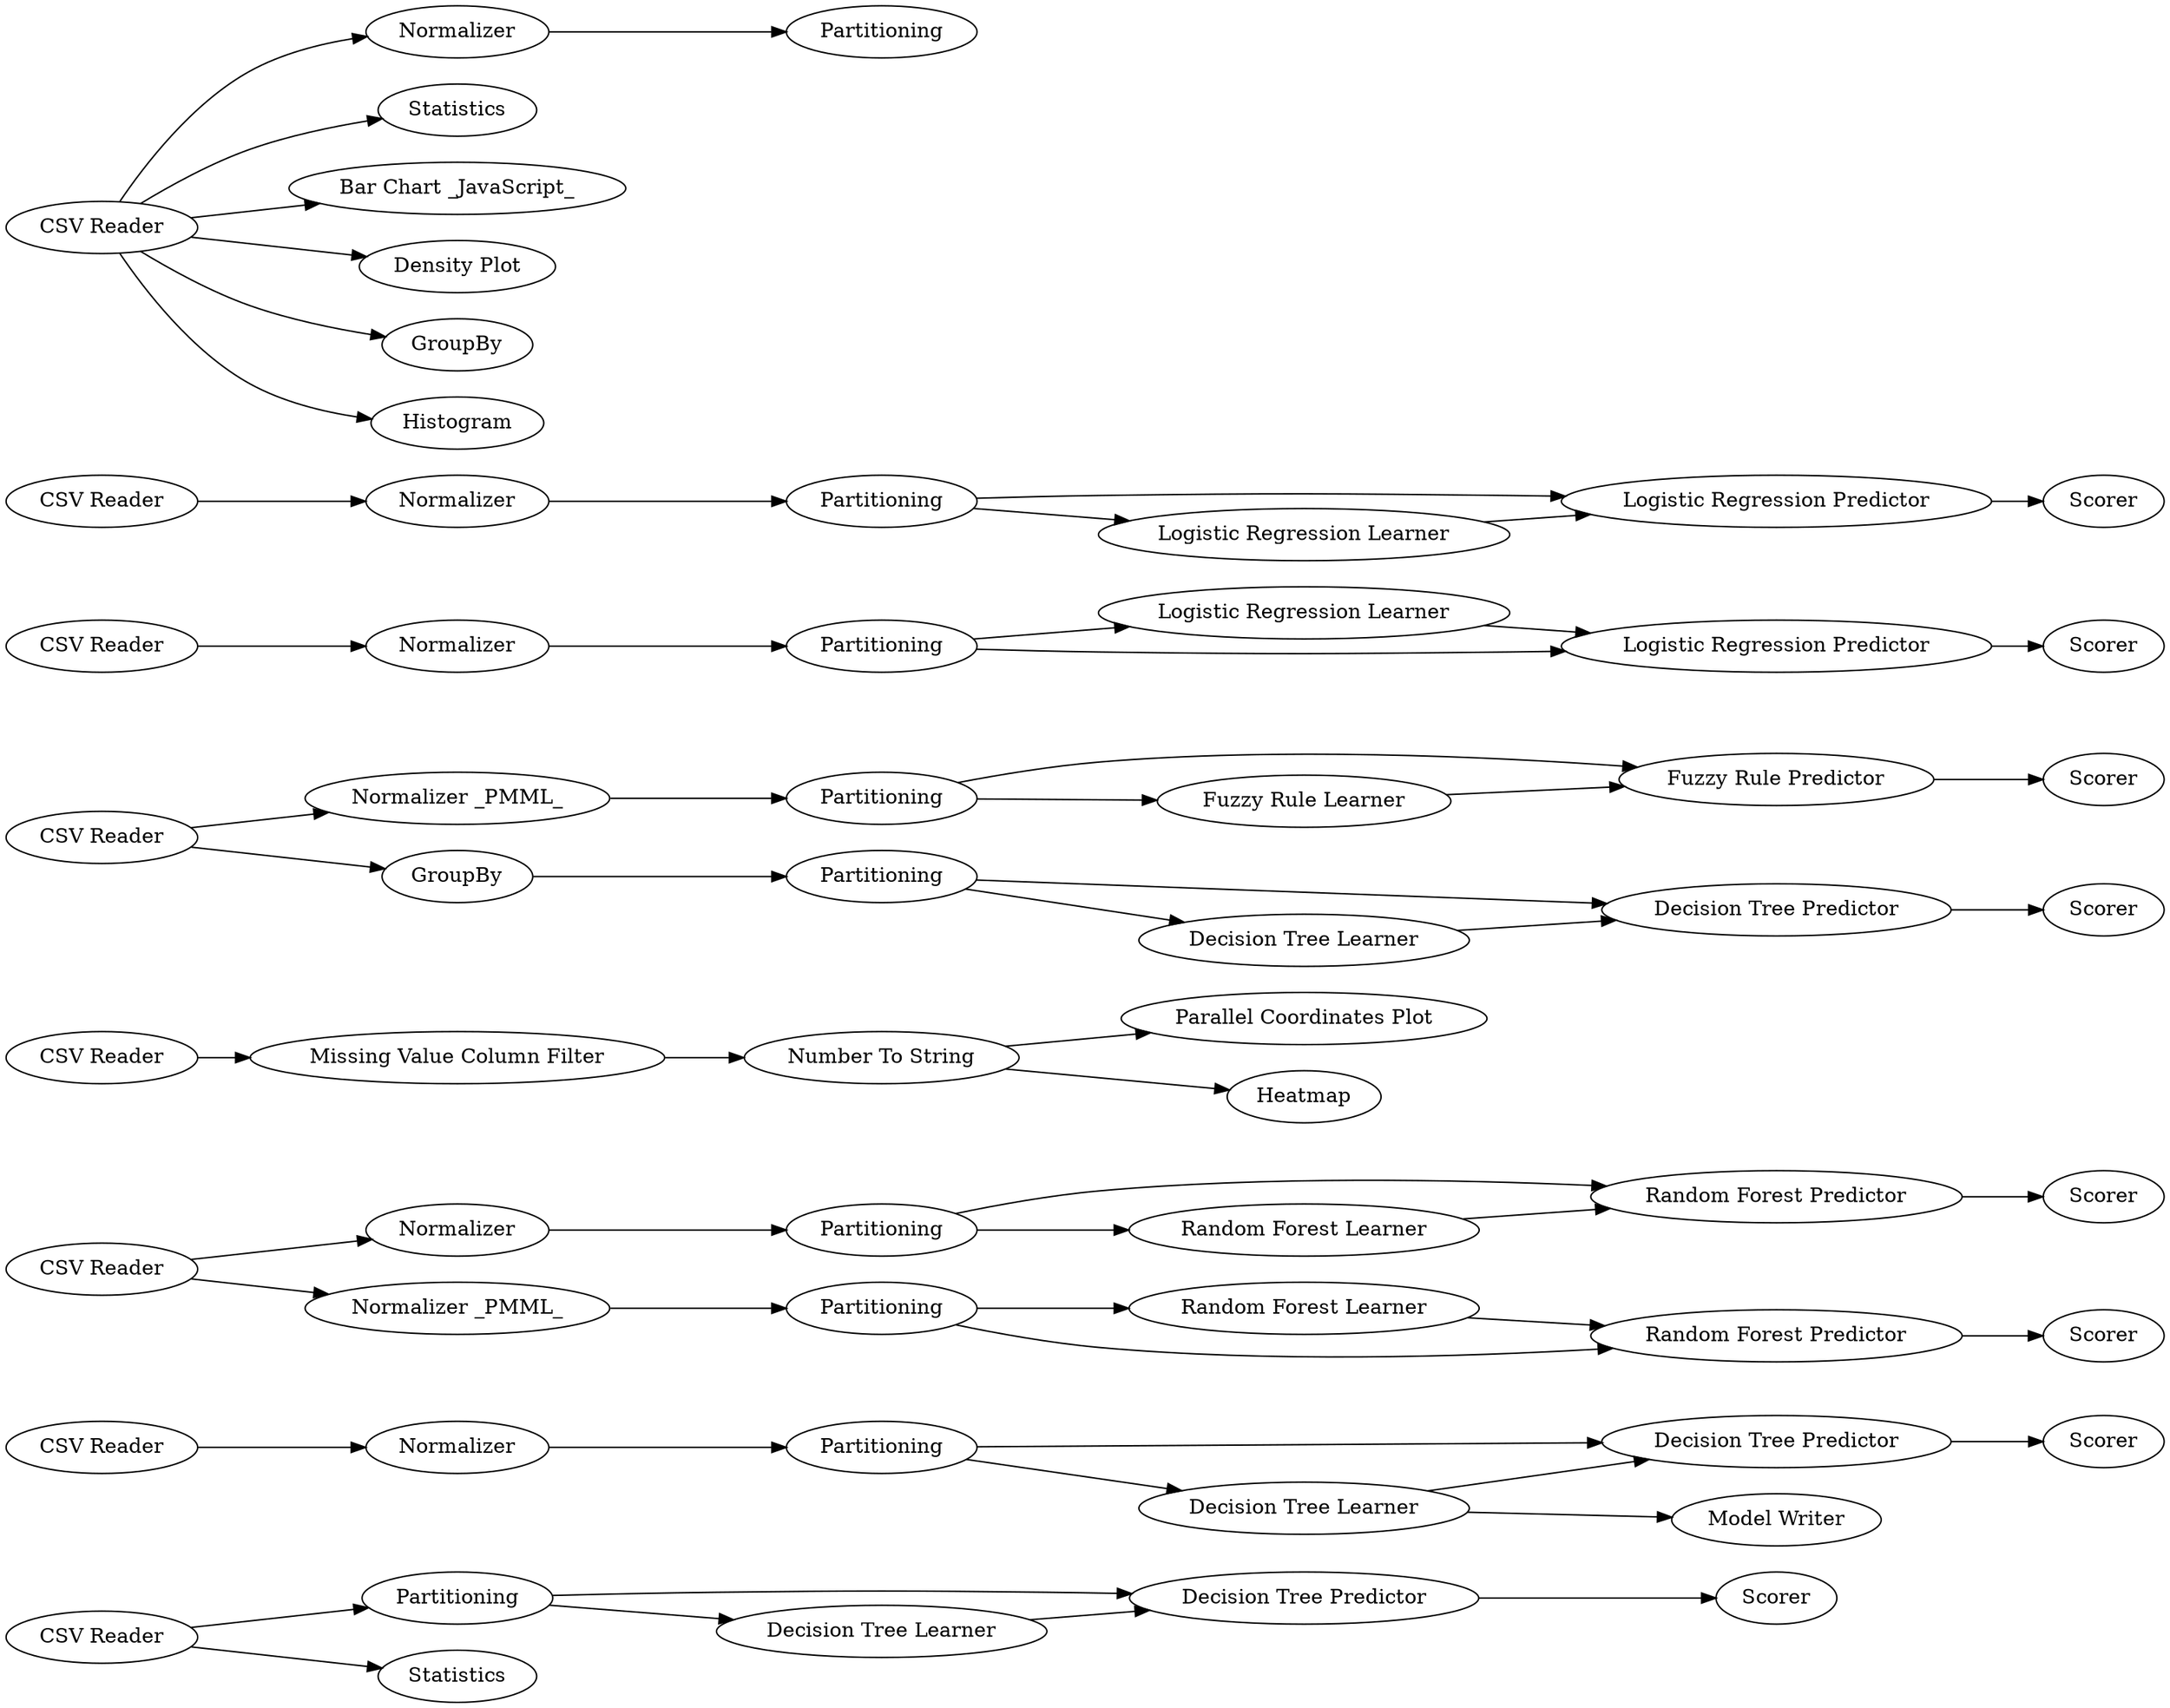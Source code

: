 digraph {
	41 -> 42
	20 -> 21
	53 -> 54
	37 -> 36
	4 -> 5
	42 -> 47
	42 -> 43
	39 -> 40
	57 -> 58
	65 -> 66
	21 -> 22
	58 -> 61
	19 -> 21
	36 -> 39
	30 -> 32
	67 -> 65
	27 -> 28
	63 -> 64
	18 -> 19
	30 -> 33
	20 -> 23
	51 -> 57
	31 -> 30
	55 -> 56
	54 -> 55
	69 -> 70
	26 -> 27
	25 -> 26
	68 -> 73
	16 -> 18
	68 -> 74
	5 -> 7
	68 -> 69
	33 -> 34
	47 -> 50
	68 -> 75
	15 -> 25
	29 -> 31
	68 -> 71
	68 -> 72
	64 -> 65
	60 -> 61
	8 -> 15
	61 -> 62
	58 -> 60
	38 -> 39
	32 -> 33
	41 -> 49
	52 -> 53
	3 -> 4
	36 -> 38
	19 -> 20
	35 -> 37
	53 -> 55
	5 -> 6
	25 -> 27
	64 -> 67
	43 -> 47
	51 -> 63
	35 -> 52
	27 [label="Logistic Regression Predictor"]
	57 [label="Normalizer _PMML_"]
	55 [label="Random Forest Predictor"]
	7 [label="Parallel Coordinates Plot"]
	18 [label=Normalizer]
	21 [label="Decision Tree Predictor"]
	26 [label="Logistic Regression Learner"]
	58 [label=Partitioning]
	8 [label="CSV Reader"]
	74 [label="Bar Chart _JavaScript_"]
	32 [label="Logistic Regression Learner"]
	3 [label="CSV Reader"]
	19 [label=Partitioning]
	39 [label="Random Forest Predictor"]
	64 [label=Partitioning]
	49 [label=Statistics]
	41 [label="CSV Reader"]
	31 [label=Normalizer]
	51 [label="CSV Reader"]
	56 [label=Scorer]
	6 [label=Heatmap]
	15 [label=Normalizer]
	25 [label=Partitioning]
	54 [label="Random Forest Learner"]
	75 [label="Density Plot"]
	16 [label="CSV Reader"]
	50 [label=Scorer]
	42 [label=Partitioning]
	22 [label=Scorer]
	53 [label=Partitioning]
	28 [label=Scorer]
	67 [label="Decision Tree Learner"]
	68 [label="CSV Reader"]
	23 [label="Model Writer"]
	4 [label="Missing Value Column Filter"]
	47 [label="Decision Tree Predictor"]
	72 [label=Histogram]
	63 [label=GroupBy]
	61 [label="Fuzzy Rule Predictor"]
	38 [label="Random Forest Learner"]
	60 [label="Fuzzy Rule Learner"]
	73 [label=Statistics]
	5 [label="Number To String"]
	20 [label="Decision Tree Learner"]
	35 [label="CSV Reader"]
	43 [label="Decision Tree Learner"]
	34 [label=Scorer]
	62 [label=Scorer]
	29 [label="CSV Reader"]
	66 [label=Scorer]
	65 [label="Decision Tree Predictor"]
	36 [label=Partitioning]
	69 [label=Normalizer]
	71 [label=GroupBy]
	70 [label=Partitioning]
	40 [label=Scorer]
	52 [label="Normalizer _PMML_"]
	33 [label="Logistic Regression Predictor"]
	30 [label=Partitioning]
	37 [label=Normalizer]
	rankdir=LR
}
